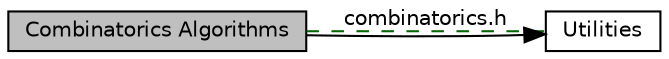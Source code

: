 digraph "Combinatorics Algorithms"
{
  bgcolor="transparent";
  edge [fontname="Helvetica",fontsize="10",labelfontname="Helvetica",labelfontsize="10"];
  node [fontname="Helvetica",fontsize="10",shape=box];
  rankdir=LR;
  Node0 [label="Combinatorics Algorithms",height=0.2,width=0.4,color="black", fillcolor="grey75", style="filled", fontcolor="black",tooltip="Implementations to solve various combinatorial aspects for strings of objects."];
  Node1 [label="Utilities",height=0.2,width=0.4,color="black",URL="$group__utils.html",tooltip=" "];
  Node1->Node0 [shape=plaintext, dir="back", style="solid"];
  Node0->Node1 [shape=plaintext, label="combinatorics.h", color="darkgreen", dir="none", style="dashed"];
}
